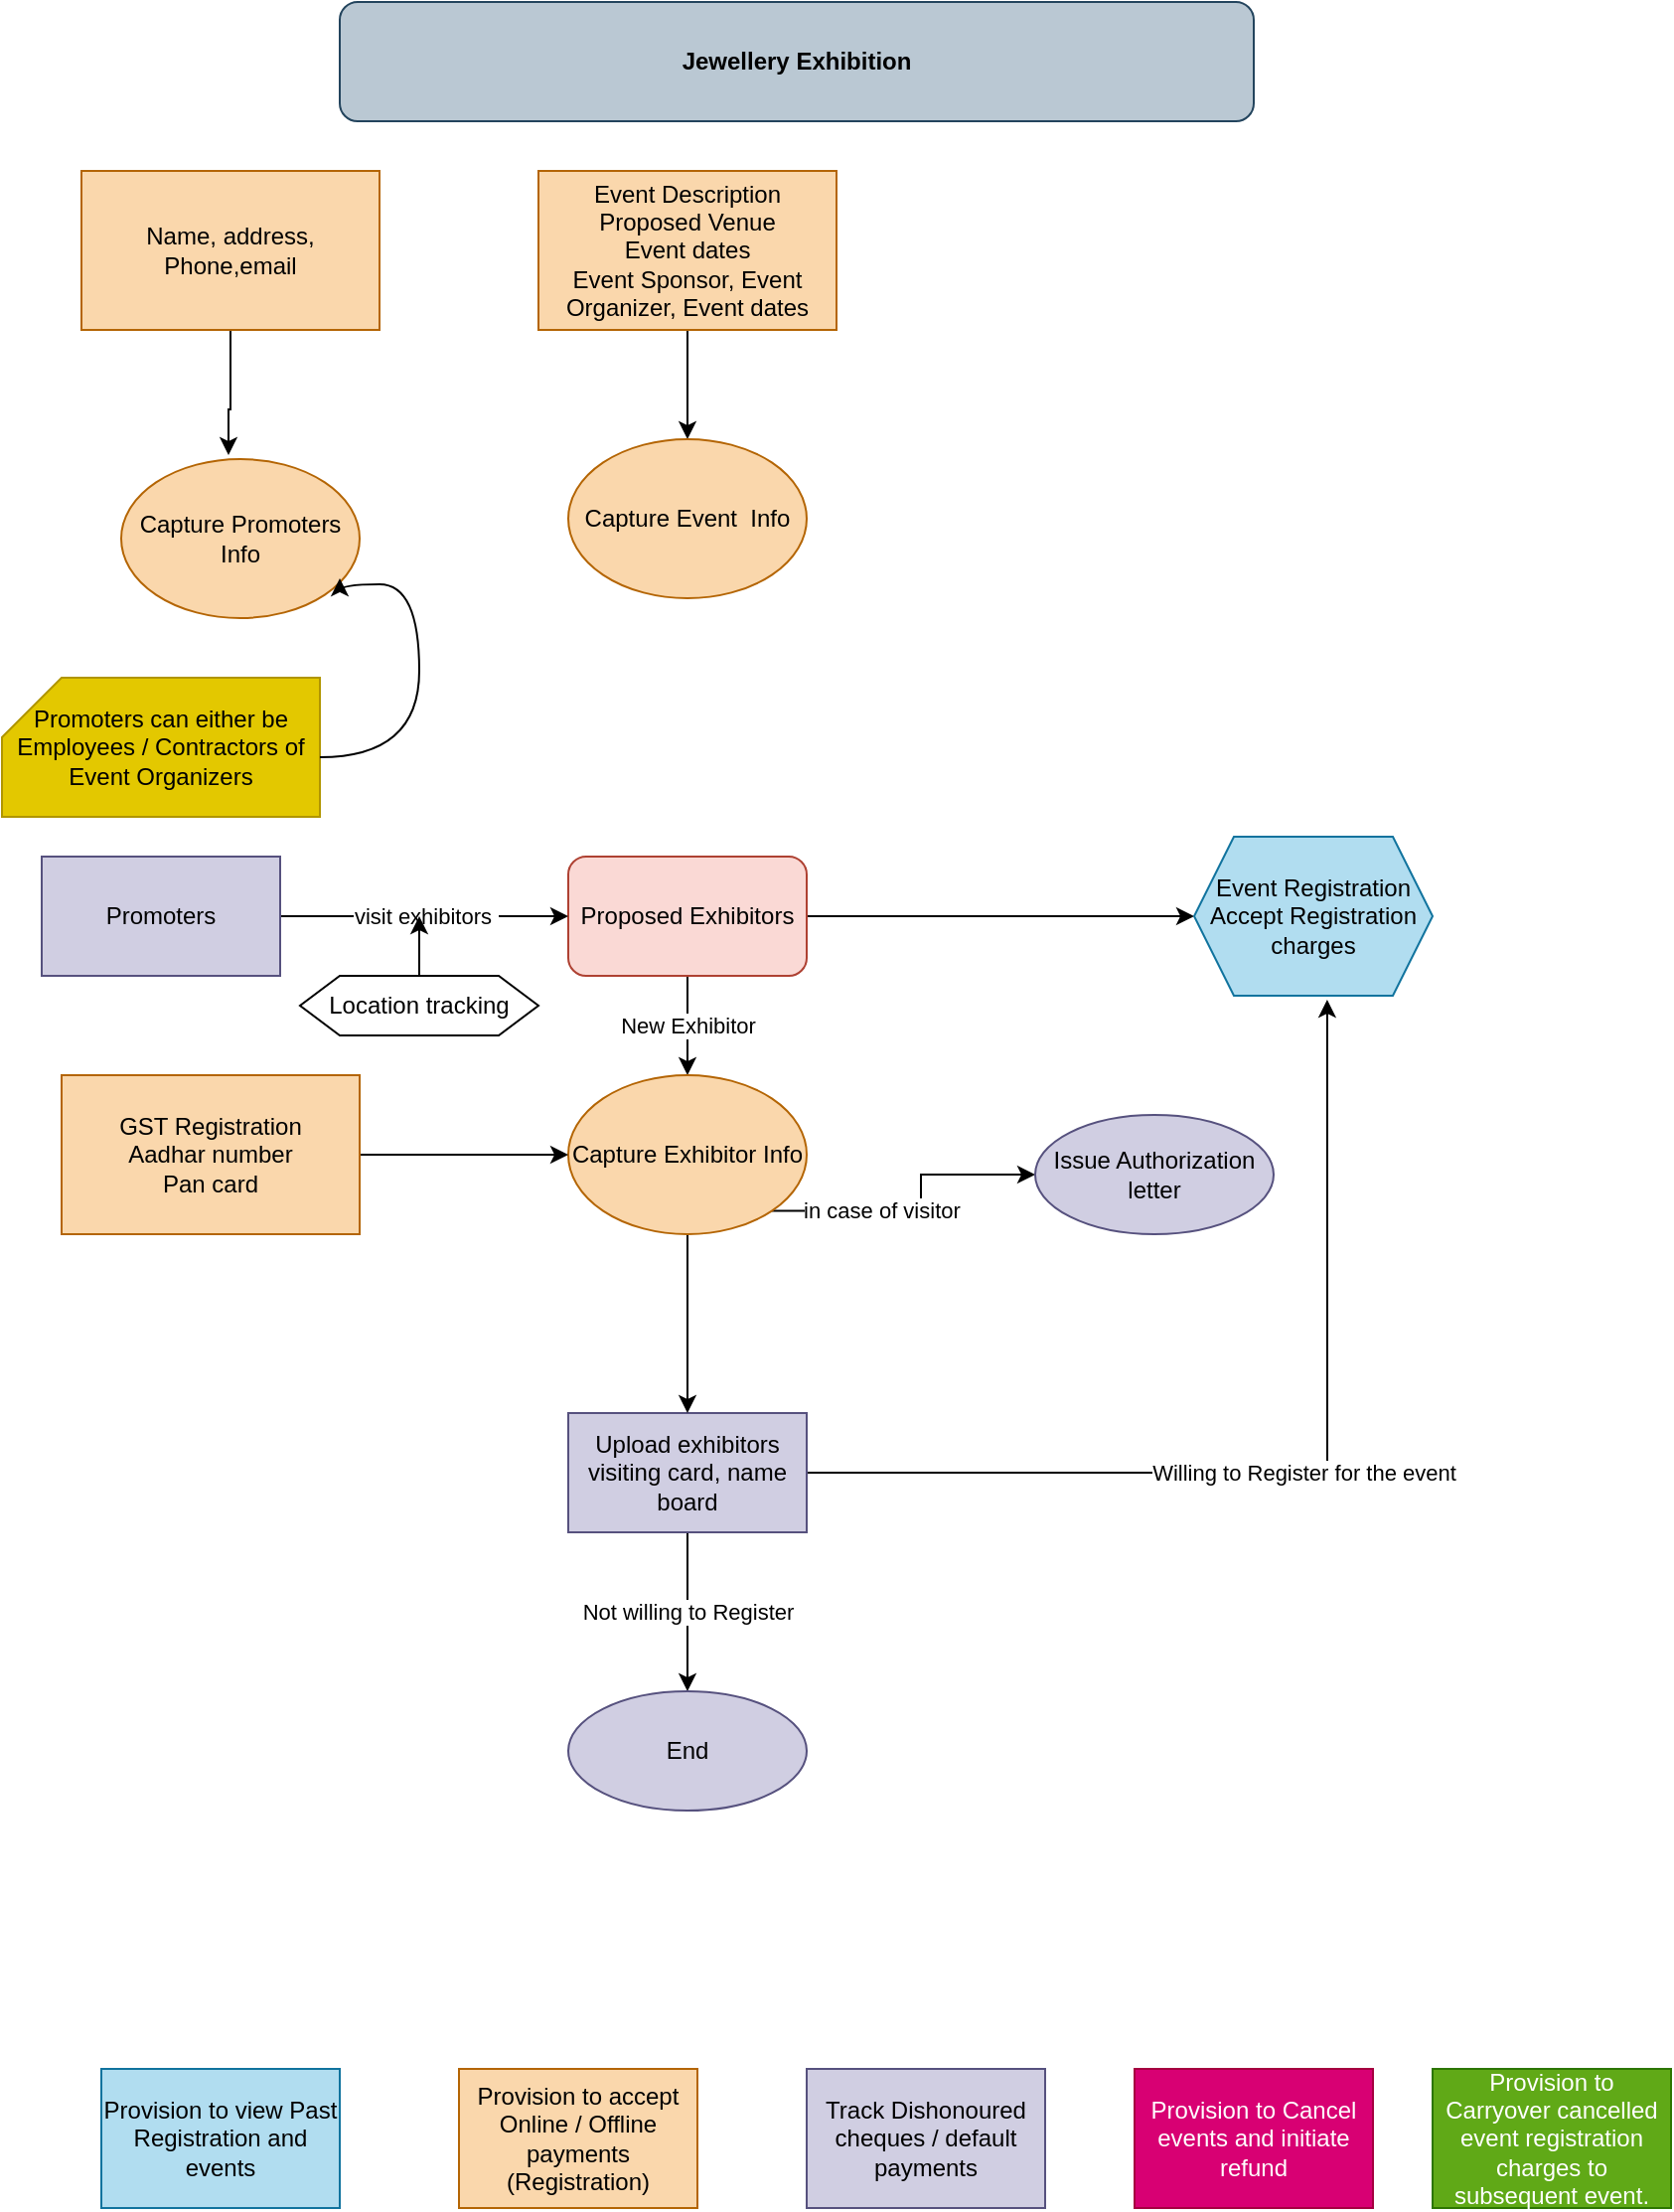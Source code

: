 <mxfile version="15.4.0" type="device"><diagram id="hELCm4qjUJQzacNjuEeE" name="Page-1"><mxGraphModel dx="852" dy="1594" grid="1" gridSize="10" guides="1" tooltips="1" connect="1" arrows="1" fold="1" page="1" pageScale="1" pageWidth="850" pageHeight="1100" math="0" shadow="0"><root><mxCell id="0"/><mxCell id="1" parent="0"/><mxCell id="OHXADXpR-x3nMvn5dtmZ-23" value="New Exhibitor" style="edgeStyle=orthogonalEdgeStyle;rounded=0;orthogonalLoop=1;jettySize=auto;html=1;exitX=0.5;exitY=1;exitDx=0;exitDy=0;" edge="1" parent="1" source="OHXADXpR-x3nMvn5dtmZ-1" target="OHXADXpR-x3nMvn5dtmZ-22"><mxGeometry relative="1" as="geometry"><Array as="points"><mxPoint x="345" y="-170"/><mxPoint x="345" y="-170"/></Array></mxGeometry></mxCell><mxCell id="OHXADXpR-x3nMvn5dtmZ-24" style="edgeStyle=orthogonalEdgeStyle;rounded=0;orthogonalLoop=1;jettySize=auto;html=1;entryX=0;entryY=0.5;entryDx=0;entryDy=0;" edge="1" parent="1" source="OHXADXpR-x3nMvn5dtmZ-1" target="OHXADXpR-x3nMvn5dtmZ-3"><mxGeometry relative="1" as="geometry"/></mxCell><mxCell id="OHXADXpR-x3nMvn5dtmZ-1" value="Proposed Exhibitors" style="rounded=1;whiteSpace=wrap;html=1;fillColor=#fad9d5;strokeColor=#ae4132;" vertex="1" parent="1"><mxGeometry x="285" y="-250" width="120" height="60" as="geometry"/></mxCell><mxCell id="OHXADXpR-x3nMvn5dtmZ-4" value="visit exhibitors&amp;nbsp;" style="edgeStyle=orthogonalEdgeStyle;rounded=0;orthogonalLoop=1;jettySize=auto;html=1;" edge="1" parent="1" source="OHXADXpR-x3nMvn5dtmZ-2" target="OHXADXpR-x3nMvn5dtmZ-1"><mxGeometry relative="1" as="geometry"/></mxCell><mxCell id="OHXADXpR-x3nMvn5dtmZ-2" value="Promoters" style="rounded=0;whiteSpace=wrap;html=1;fillColor=#d0cee2;strokeColor=#56517e;" vertex="1" parent="1"><mxGeometry x="20" y="-250" width="120" height="60" as="geometry"/></mxCell><mxCell id="OHXADXpR-x3nMvn5dtmZ-3" value="Event Registration&lt;br&gt;Accept Registration charges" style="shape=hexagon;perimeter=hexagonPerimeter2;whiteSpace=wrap;html=1;fixedSize=1;fillColor=#b1ddf0;strokeColor=#10739e;" vertex="1" parent="1"><mxGeometry x="600" y="-260" width="120" height="80" as="geometry"/></mxCell><mxCell id="OHXADXpR-x3nMvn5dtmZ-5" value="Capture Promoters Info" style="ellipse;whiteSpace=wrap;html=1;fillColor=#fad7ac;strokeColor=#b46504;" vertex="1" parent="1"><mxGeometry x="60" y="-450" width="120" height="80" as="geometry"/></mxCell><mxCell id="OHXADXpR-x3nMvn5dtmZ-7" value="Jewellery Exhibition" style="rounded=1;whiteSpace=wrap;html=1;fillColor=#bac8d3;strokeColor=#23445d;fontStyle=1" vertex="1" parent="1"><mxGeometry x="170" y="-680" width="460" height="60" as="geometry"/></mxCell><mxCell id="OHXADXpR-x3nMvn5dtmZ-21" value="Willing to Register for the event" style="edgeStyle=orthogonalEdgeStyle;rounded=0;orthogonalLoop=1;jettySize=auto;html=1;entryX=0.558;entryY=1.025;entryDx=0;entryDy=0;entryPerimeter=0;" edge="1" parent="1" source="OHXADXpR-x3nMvn5dtmZ-9" target="OHXADXpR-x3nMvn5dtmZ-3"><mxGeometry relative="1" as="geometry"/></mxCell><mxCell id="OHXADXpR-x3nMvn5dtmZ-27" value="Not willing to Register" style="edgeStyle=orthogonalEdgeStyle;rounded=0;orthogonalLoop=1;jettySize=auto;html=1;" edge="1" parent="1" source="OHXADXpR-x3nMvn5dtmZ-9" target="OHXADXpR-x3nMvn5dtmZ-26"><mxGeometry relative="1" as="geometry"/></mxCell><mxCell id="OHXADXpR-x3nMvn5dtmZ-34" style="edgeStyle=orthogonalEdgeStyle;rounded=0;orthogonalLoop=1;jettySize=auto;html=1;exitX=0;exitY=0;exitDx=0;exitDy=0;" edge="1" parent="1" source="OHXADXpR-x3nMvn5dtmZ-22" target="OHXADXpR-x3nMvn5dtmZ-32"><mxGeometry relative="1" as="geometry"/></mxCell><mxCell id="OHXADXpR-x3nMvn5dtmZ-35" value="in case of visitor&amp;nbsp;" style="edgeLabel;html=1;align=center;verticalAlign=middle;resizable=0;points=[];" vertex="1" connectable="0" parent="OHXADXpR-x3nMvn5dtmZ-34"><mxGeometry x="-0.251" y="1" relative="1" as="geometry"><mxPoint as="offset"/></mxGeometry></mxCell><mxCell id="OHXADXpR-x3nMvn5dtmZ-9" value="Upload exhibitors visiting card, name board" style="rounded=0;whiteSpace=wrap;html=1;fillColor=#d0cee2;strokeColor=#56517e;" vertex="1" parent="1"><mxGeometry x="285" y="30" width="120" height="60" as="geometry"/></mxCell><mxCell id="OHXADXpR-x3nMvn5dtmZ-19" style="edgeStyle=orthogonalEdgeStyle;rounded=0;orthogonalLoop=1;jettySize=auto;html=1;exitX=0.5;exitY=1;exitDx=0;exitDy=0;startArrow=none;" edge="1" parent="1" source="OHXADXpR-x3nMvn5dtmZ-6"><mxGeometry relative="1" as="geometry"><mxPoint x="344.5" y="-490" as="sourcePoint"/><mxPoint x="344.5" y="-440" as="targetPoint"/></mxGeometry></mxCell><mxCell id="OHXADXpR-x3nMvn5dtmZ-18" style="edgeStyle=orthogonalEdgeStyle;rounded=0;orthogonalLoop=1;jettySize=auto;html=1;entryX=0.45;entryY=-0.025;entryDx=0;entryDy=0;entryPerimeter=0;exitX=0.5;exitY=1;exitDx=0;exitDy=0;" edge="1" parent="1" source="OHXADXpR-x3nMvn5dtmZ-41" target="OHXADXpR-x3nMvn5dtmZ-5"><mxGeometry relative="1" as="geometry"><mxPoint x="115" y="-500" as="sourcePoint"/><Array as="points"><mxPoint x="115" y="-475"/><mxPoint x="114" y="-475"/></Array></mxGeometry></mxCell><mxCell id="OHXADXpR-x3nMvn5dtmZ-25" style="edgeStyle=orthogonalEdgeStyle;rounded=0;orthogonalLoop=1;jettySize=auto;html=1;entryX=0.5;entryY=0;entryDx=0;entryDy=0;" edge="1" parent="1" source="OHXADXpR-x3nMvn5dtmZ-22" target="OHXADXpR-x3nMvn5dtmZ-9"><mxGeometry relative="1" as="geometry"/></mxCell><mxCell id="OHXADXpR-x3nMvn5dtmZ-22" value="Capture Exhibitor Info" style="ellipse;whiteSpace=wrap;html=1;fillColor=#fad7ac;strokeColor=#b46504;direction=west;" vertex="1" parent="1"><mxGeometry x="285" y="-140" width="120" height="80" as="geometry"/></mxCell><mxCell id="OHXADXpR-x3nMvn5dtmZ-26" value="End" style="ellipse;whiteSpace=wrap;html=1;rounded=0;strokeColor=#56517e;fillColor=#d0cee2;" vertex="1" parent="1"><mxGeometry x="285" y="170" width="120" height="60" as="geometry"/></mxCell><mxCell id="OHXADXpR-x3nMvn5dtmZ-28" value="Provision to view Past Registration and events" style="whiteSpace=wrap;html=1;strokeColor=#10739e;fillColor=#b1ddf0;" vertex="1" parent="1"><mxGeometry x="50" y="360" width="120" height="70" as="geometry"/></mxCell><mxCell id="OHXADXpR-x3nMvn5dtmZ-31" style="edgeStyle=orthogonalEdgeStyle;rounded=0;orthogonalLoop=1;jettySize=auto;html=1;" edge="1" parent="1" source="OHXADXpR-x3nMvn5dtmZ-30" target="OHXADXpR-x3nMvn5dtmZ-22"><mxGeometry relative="1" as="geometry"/></mxCell><mxCell id="OHXADXpR-x3nMvn5dtmZ-30" value="GST Registration&lt;br&gt;Aadhar number&lt;br&gt;Pan card" style="whiteSpace=wrap;html=1;strokeColor=#b46504;fillColor=#fad7ac;" vertex="1" parent="1"><mxGeometry x="30" y="-140" width="150" height="80" as="geometry"/></mxCell><mxCell id="OHXADXpR-x3nMvn5dtmZ-32" value="Issue Authorization letter" style="ellipse;whiteSpace=wrap;html=1;strokeColor=#56517e;fillColor=#d0cee2;" vertex="1" parent="1"><mxGeometry x="520" y="-120" width="120" height="60" as="geometry"/></mxCell><mxCell id="OHXADXpR-x3nMvn5dtmZ-37" value="Promoters can either be Employees / Contractors of Event Organizers" style="shape=card;whiteSpace=wrap;html=1;fillColor=#e3c800;strokeColor=#B09500;fontColor=#000000;" vertex="1" parent="1"><mxGeometry y="-340" width="160" height="70" as="geometry"/></mxCell><mxCell id="OHXADXpR-x3nMvn5dtmZ-41" value="Name, address, Phone,email" style="whiteSpace=wrap;html=1;strokeColor=#b46504;fillColor=#fad7ac;" vertex="1" parent="1"><mxGeometry x="40" y="-595" width="150" height="80" as="geometry"/></mxCell><mxCell id="OHXADXpR-x3nMvn5dtmZ-44" style="edgeStyle=orthogonalEdgeStyle;rounded=0;orthogonalLoop=1;jettySize=auto;html=1;entryX=0.5;entryY=1;entryDx=0;entryDy=0;" edge="1" parent="1" source="OHXADXpR-x3nMvn5dtmZ-42" target="OHXADXpR-x3nMvn5dtmZ-6"><mxGeometry relative="1" as="geometry"/></mxCell><mxCell id="OHXADXpR-x3nMvn5dtmZ-42" value="Event Description&lt;br&gt;Proposed Venue&lt;br&gt;Event dates&lt;br&gt;Event Sponsor, Event Organizer, Event dates" style="whiteSpace=wrap;html=1;strokeColor=#b46504;fillColor=#fad7ac;" vertex="1" parent="1"><mxGeometry x="270" y="-595" width="150" height="80" as="geometry"/></mxCell><mxCell id="OHXADXpR-x3nMvn5dtmZ-6" value="Capture Event&amp;nbsp; Info" style="ellipse;whiteSpace=wrap;html=1;fillColor=#fad7ac;strokeColor=#b46504;direction=west;" vertex="1" parent="1"><mxGeometry x="285" y="-460" width="120" height="80" as="geometry"/></mxCell><mxCell id="OHXADXpR-x3nMvn5dtmZ-50" value="Provision to accept Online / Offline payments (Registration)" style="whiteSpace=wrap;html=1;strokeColor=#b46504;fillColor=#fad7ac;" vertex="1" parent="1"><mxGeometry x="230" y="360" width="120" height="70" as="geometry"/></mxCell><mxCell id="OHXADXpR-x3nMvn5dtmZ-51" value="Track Dishonoured cheques / default payments" style="whiteSpace=wrap;html=1;strokeColor=#56517e;fillColor=#d0cee2;" vertex="1" parent="1"><mxGeometry x="405" y="360" width="120" height="70" as="geometry"/></mxCell><mxCell id="OHXADXpR-x3nMvn5dtmZ-52" value="Provision to Cancel events and initiate refund" style="whiteSpace=wrap;html=1;strokeColor=#A50040;fillColor=#d80073;fontColor=#ffffff;" vertex="1" parent="1"><mxGeometry x="570" y="360" width="120" height="70" as="geometry"/></mxCell><mxCell id="OHXADXpR-x3nMvn5dtmZ-53" value="Provision to Carryover cancelled event registration charges to subsequent event." style="whiteSpace=wrap;html=1;strokeColor=#2D7600;fillColor=#60a917;fontColor=#ffffff;" vertex="1" parent="1"><mxGeometry x="720" y="360" width="120" height="70" as="geometry"/></mxCell><mxCell id="OHXADXpR-x3nMvn5dtmZ-54" value="" style="curved=1;endArrow=classic;html=1;rounded=0;edgeStyle=orthogonalEdgeStyle;" edge="1" parent="1"><mxGeometry width="50" height="50" relative="1" as="geometry"><mxPoint x="160" y="-300" as="sourcePoint"/><mxPoint x="170" y="-390" as="targetPoint"/><Array as="points"><mxPoint x="210" y="-300"/><mxPoint x="210" y="-387"/></Array></mxGeometry></mxCell><mxCell id="OHXADXpR-x3nMvn5dtmZ-56" style="edgeStyle=orthogonalEdgeStyle;rounded=0;orthogonalLoop=1;jettySize=auto;html=1;" edge="1" parent="1" source="OHXADXpR-x3nMvn5dtmZ-55"><mxGeometry relative="1" as="geometry"><mxPoint x="210" y="-220" as="targetPoint"/></mxGeometry></mxCell><mxCell id="OHXADXpR-x3nMvn5dtmZ-55" value="Location tracking" style="shape=hexagon;perimeter=hexagonPerimeter2;whiteSpace=wrap;html=1;fixedSize=1;" vertex="1" parent="1"><mxGeometry x="150" y="-190" width="120" height="30" as="geometry"/></mxCell></root></mxGraphModel></diagram></mxfile>